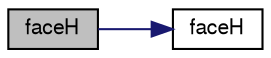 digraph "faceH"
{
  bgcolor="transparent";
  edge [fontname="FreeSans",fontsize="10",labelfontname="FreeSans",labelfontsize="10"];
  node [fontname="FreeSans",fontsize="10",shape=record];
  rankdir="LR";
  Node2067 [label="faceH",height=0.2,width=0.4,color="black", fillcolor="grey75", style="filled", fontcolor="black"];
  Node2067 -> Node2068 [color="midnightblue",fontsize="10",style="solid",fontname="FreeSans"];
  Node2068 [label="faceH",height=0.2,width=0.4,color="black",URL="$a26882.html#a09e11295c8834fcc5f210000b9c43c41"];
}
